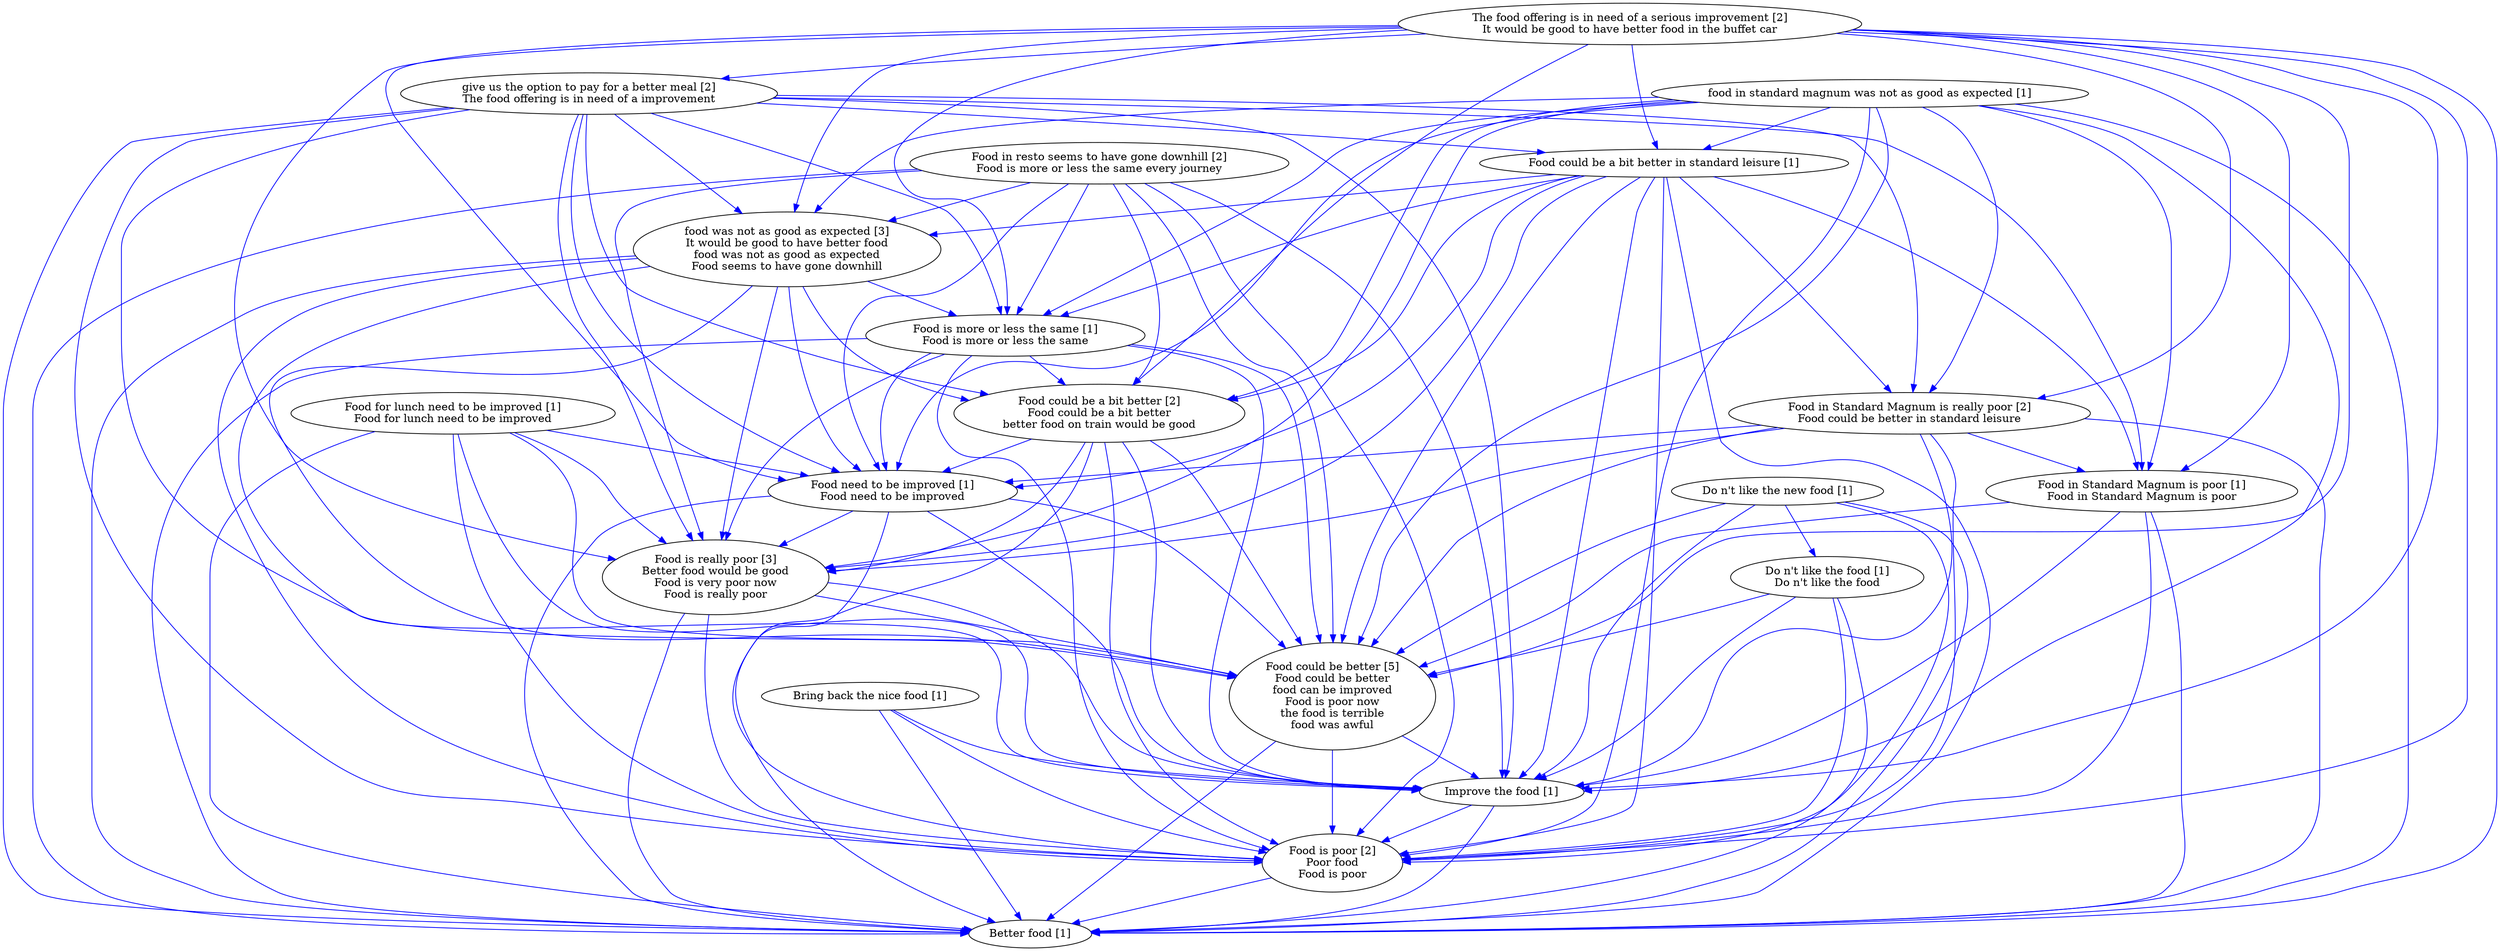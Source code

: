 digraph collapsedGraph {
"Food in resto seems to have gone downhill [2]\nFood is more or less the same every journey""Food in Standard Magnum is really poor [2]\nFood could be better in standard leisure""Food is really poor [3]\nBetter food would be good\nFood is very poor now\nFood is really poor""Food could be better [5]\nFood could be better\nfood can be improved\nFood is poor now\nthe food is terrible\nfood was awful""The food offering is in need of a serious improvement [2]\nIt would be good to have better food in the buffet car""Food is poor [2]\nPoor food\nFood is poor""food was not as good as expected [3]\nIt would be good to have better food\nfood was not as good as expected\nFood seems to have gone downhill""Food could be a bit better [2]\nFood could be a bit better\nbetter food on train would be good""give us the option to pay for a better meal [2]\nThe food offering is in need of a improvement""Better food [1]""Bring back the nice food [1]""Do n't like the new food [1]""Do n't like the food [1]\nDo n't like the food""Food could be a bit better in standard leisure [1]""Food for lunch need to be improved [1]\nFood for lunch need to be improved""Food need to be improved [1]\nFood need to be improved""Food in Standard Magnum is poor [1]\nFood in Standard Magnum is poor""Food is more or less the same [1]\nFood is more or less the same""Improve the food [1]""food in standard magnum was not as good as expected [1]""Food could be better [5]\nFood could be better\nfood can be improved\nFood is poor now\nthe food is terrible\nfood was awful" -> "Better food [1]" [color=blue]
"Food could be a bit better in standard leisure [1]" -> "Food is really poor [3]\nBetter food would be good\nFood is very poor now\nFood is really poor" [color=blue]
"Food could be better [5]\nFood could be better\nfood can be improved\nFood is poor now\nthe food is terrible\nfood was awful" -> "Food is poor [2]\nPoor food\nFood is poor" [color=blue]
"food was not as good as expected [3]\nIt would be good to have better food\nfood was not as good as expected\nFood seems to have gone downhill" -> "Improve the food [1]" [color=blue]
"give us the option to pay for a better meal [2]\nThe food offering is in need of a improvement" -> "Food could be better [5]\nFood could be better\nfood can be improved\nFood is poor now\nthe food is terrible\nfood was awful" [color=blue]
"Food could be a bit better in standard leisure [1]" -> "Food could be better [5]\nFood could be better\nfood can be improved\nFood is poor now\nthe food is terrible\nfood was awful" [color=blue]
"Food could be a bit better in standard leisure [1]" -> "Food need to be improved [1]\nFood need to be improved" [color=blue]
"Food could be a bit better in standard leisure [1]" -> "Better food [1]" [color=blue]
"Food could be a bit better in standard leisure [1]" -> "Food is poor [2]\nPoor food\nFood is poor" [color=blue]
"Food could be a bit better in standard leisure [1]" -> "Food could be a bit better [2]\nFood could be a bit better\nbetter food on train would be good" [color=blue]
"Food could be a bit better in standard leisure [1]" -> "Food is more or less the same [1]\nFood is more or less the same" [color=blue]
"food in standard magnum was not as good as expected [1]" -> "food was not as good as expected [3]\nIt would be good to have better food\nfood was not as good as expected\nFood seems to have gone downhill" [color=blue]
"food in standard magnum was not as good as expected [1]" -> "Food could be better [5]\nFood could be better\nfood can be improved\nFood is poor now\nthe food is terrible\nfood was awful" [color=blue]
"The food offering is in need of a serious improvement [2]\nIt would be good to have better food in the buffet car" -> "food was not as good as expected [3]\nIt would be good to have better food\nfood was not as good as expected\nFood seems to have gone downhill" [color=blue]
"The food offering is in need of a serious improvement [2]\nIt would be good to have better food in the buffet car" -> "Improve the food [1]" [color=blue]
"Food is really poor [3]\nBetter food would be good\nFood is very poor now\nFood is really poor" -> "Food is poor [2]\nPoor food\nFood is poor" [color=blue]
"food in standard magnum was not as good as expected [1]" -> "Improve the food [1]" [color=blue]
"Bring back the nice food [1]" -> "Food is poor [2]\nPoor food\nFood is poor" [color=blue]
"Food is really poor [3]\nBetter food would be good\nFood is very poor now\nFood is really poor" -> "Better food [1]" [color=blue]
"The food offering is in need of a serious improvement [2]\nIt would be good to have better food in the buffet car" -> "Food is really poor [3]\nBetter food would be good\nFood is very poor now\nFood is really poor" [color=blue]
"Bring back the nice food [1]" -> "Improve the food [1]" [color=blue]
"Food in resto seems to have gone downhill [2]\nFood is more or less the same every journey" -> "Food is really poor [3]\nBetter food would be good\nFood is very poor now\nFood is really poor" [color=blue]
"food was not as good as expected [3]\nIt would be good to have better food\nfood was not as good as expected\nFood seems to have gone downhill" -> "Food could be better [5]\nFood could be better\nfood can be improved\nFood is poor now\nthe food is terrible\nfood was awful" [color=blue]
"Improve the food [1]" -> "Food is poor [2]\nPoor food\nFood is poor" [color=blue]
"Do n't like the food [1]\nDo n't like the food" -> "Improve the food [1]" [color=blue]
"Do n't like the food [1]\nDo n't like the food" -> "Food could be better [5]\nFood could be better\nfood can be improved\nFood is poor now\nthe food is terrible\nfood was awful" [color=blue]
"Do n't like the food [1]\nDo n't like the food" -> "Food is poor [2]\nPoor food\nFood is poor" [color=blue]
"Food is poor [2]\nPoor food\nFood is poor" -> "Better food [1]" [color=blue]
"Food is really poor [3]\nBetter food would be good\nFood is very poor now\nFood is really poor" -> "Improve the food [1]" [color=blue]
"Food is more or less the same [1]\nFood is more or less the same" -> "Food is really poor [3]\nBetter food would be good\nFood is very poor now\nFood is really poor" [color=blue]
"Food for lunch need to be improved [1]\nFood for lunch need to be improved" -> "Improve the food [1]" [color=blue]
"Food is really poor [3]\nBetter food would be good\nFood is very poor now\nFood is really poor" -> "Food could be better [5]\nFood could be better\nfood can be improved\nFood is poor now\nthe food is terrible\nfood was awful" [color=blue]
"Food is more or less the same [1]\nFood is more or less the same" -> "Food could be better [5]\nFood could be better\nfood can be improved\nFood is poor now\nthe food is terrible\nfood was awful" [color=blue]
"Food is more or less the same [1]\nFood is more or less the same" -> "Improve the food [1]" [color=blue]
"Food for lunch need to be improved [1]\nFood for lunch need to be improved" -> "Food is really poor [3]\nBetter food would be good\nFood is very poor now\nFood is really poor" [color=blue]
"Food is more or less the same [1]\nFood is more or less the same" -> "Food could be a bit better [2]\nFood could be a bit better\nbetter food on train would be good" [color=blue]
"Food is more or less the same [1]\nFood is more or less the same" -> "Food need to be improved [1]\nFood need to be improved" [color=blue]
"Food is more or less the same [1]\nFood is more or less the same" -> "Food is poor [2]\nPoor food\nFood is poor" [color=blue]
"Food is more or less the same [1]\nFood is more or less the same" -> "Better food [1]" [color=blue]
"The food offering is in need of a serious improvement [2]\nIt would be good to have better food in the buffet car" -> "Food could be a bit better in standard leisure [1]" [color=blue]
"Food in resto seems to have gone downhill [2]\nFood is more or less the same every journey" -> "Food could be a bit better [2]\nFood could be a bit better\nbetter food on train would be good" [color=blue]
"Food could be a bit better [2]\nFood could be a bit better\nbetter food on train would be good" -> "Food is really poor [3]\nBetter food would be good\nFood is very poor now\nFood is really poor" [color=blue]
"The food offering is in need of a serious improvement [2]\nIt would be good to have better food in the buffet car" -> "give us the option to pay for a better meal [2]\nThe food offering is in need of a improvement" [color=blue]
"Food in resto seems to have gone downhill [2]\nFood is more or less the same every journey" -> "Food need to be improved [1]\nFood need to be improved" [color=blue]
"Food in resto seems to have gone downhill [2]\nFood is more or less the same every journey" -> "Improve the food [1]" [color=blue]
"Food in resto seems to have gone downhill [2]\nFood is more or less the same every journey" -> "food was not as good as expected [3]\nIt would be good to have better food\nfood was not as good as expected\nFood seems to have gone downhill" [color=blue]
"Food in resto seems to have gone downhill [2]\nFood is more or less the same every journey" -> "Food is poor [2]\nPoor food\nFood is poor" [color=blue]
"Food in resto seems to have gone downhill [2]\nFood is more or less the same every journey" -> "Better food [1]" [color=blue]
"Food in resto seems to have gone downhill [2]\nFood is more or less the same every journey" -> "Food is more or less the same [1]\nFood is more or less the same" [color=blue]
"Food could be better [5]\nFood could be better\nfood can be improved\nFood is poor now\nthe food is terrible\nfood was awful" -> "Improve the food [1]" [color=blue]
"Food in Standard Magnum is really poor [2]\nFood could be better in standard leisure" -> "Improve the food [1]" [color=blue]
"The food offering is in need of a serious improvement [2]\nIt would be good to have better food in the buffet car" -> "Food could be better [5]\nFood could be better\nfood can be improved\nFood is poor now\nthe food is terrible\nfood was awful" [color=blue]
"Food need to be improved [1]\nFood need to be improved" -> "Food could be better [5]\nFood could be better\nfood can be improved\nFood is poor now\nthe food is terrible\nfood was awful" [color=blue]
"food was not as good as expected [3]\nIt would be good to have better food\nfood was not as good as expected\nFood seems to have gone downhill" -> "Food is really poor [3]\nBetter food would be good\nFood is very poor now\nFood is really poor" [color=blue]
"Food in Standard Magnum is really poor [2]\nFood could be better in standard leisure" -> "Food is poor [2]\nPoor food\nFood is poor" [color=blue]
"Food need to be improved [1]\nFood need to be improved" -> "Food is really poor [3]\nBetter food would be good\nFood is very poor now\nFood is really poor" [color=blue]
"Food in Standard Magnum is really poor [2]\nFood could be better in standard leisure" -> "Food need to be improved [1]\nFood need to be improved" [color=blue]
"Food could be a bit better in standard leisure [1]" -> "food was not as good as expected [3]\nIt would be good to have better food\nfood was not as good as expected\nFood seems to have gone downhill" [color=blue]
"Food need to be improved [1]\nFood need to be improved" -> "Better food [1]" [color=blue]
"Food could be a bit better [2]\nFood could be a bit better\nbetter food on train would be good" -> "Food could be better [5]\nFood could be better\nfood can be improved\nFood is poor now\nthe food is terrible\nfood was awful" [color=blue]
"Food need to be improved [1]\nFood need to be improved" -> "Food is poor [2]\nPoor food\nFood is poor" [color=blue]
"Food in Standard Magnum is really poor [2]\nFood could be better in standard leisure" -> "Food could be better [5]\nFood could be better\nfood can be improved\nFood is poor now\nthe food is terrible\nfood was awful" [color=blue]
"Food could be a bit better in standard leisure [1]" -> "Improve the food [1]" [color=blue]
"food was not as good as expected [3]\nIt would be good to have better food\nfood was not as good as expected\nFood seems to have gone downhill" -> "Food could be a bit better [2]\nFood could be a bit better\nbetter food on train would be good" [color=blue]
"food was not as good as expected [3]\nIt would be good to have better food\nfood was not as good as expected\nFood seems to have gone downhill" -> "Food need to be improved [1]\nFood need to be improved" [color=blue]
"Food in Standard Magnum is really poor [2]\nFood could be better in standard leisure" -> "Food is really poor [3]\nBetter food would be good\nFood is very poor now\nFood is really poor" [color=blue]
"food was not as good as expected [3]\nIt would be good to have better food\nfood was not as good as expected\nFood seems to have gone downhill" -> "Food is poor [2]\nPoor food\nFood is poor" [color=blue]
"give us the option to pay for a better meal [2]\nThe food offering is in need of a improvement" -> "food was not as good as expected [3]\nIt would be good to have better food\nfood was not as good as expected\nFood seems to have gone downhill" [color=blue]
"food was not as good as expected [3]\nIt would be good to have better food\nfood was not as good as expected\nFood seems to have gone downhill" -> "Food is more or less the same [1]\nFood is more or less the same" [color=blue]
"give us the option to pay for a better meal [2]\nThe food offering is in need of a improvement" -> "Food could be a bit better in standard leisure [1]" [color=blue]
"The food offering is in need of a serious improvement [2]\nIt would be good to have better food in the buffet car" -> "Food could be a bit better [2]\nFood could be a bit better\nbetter food on train would be good" [color=blue]
"Bring back the nice food [1]" -> "Better food [1]" [color=blue]
"Food need to be improved [1]\nFood need to be improved" -> "Improve the food [1]" [color=blue]
"The food offering is in need of a serious improvement [2]\nIt would be good to have better food in the buffet car" -> "Better food [1]" [color=blue]
"The food offering is in need of a serious improvement [2]\nIt would be good to have better food in the buffet car" -> "Food is poor [2]\nPoor food\nFood is poor" [color=blue]
"The food offering is in need of a serious improvement [2]\nIt would be good to have better food in the buffet car" -> "Food need to be improved [1]\nFood need to be improved" [color=blue]
"Food could be a bit better [2]\nFood could be a bit better\nbetter food on train would be good" -> "Better food [1]" [color=blue]
"Food could be a bit better [2]\nFood could be a bit better\nbetter food on train would be good" -> "Food is poor [2]\nPoor food\nFood is poor" [color=blue]
"Food could be a bit better [2]\nFood could be a bit better\nbetter food on train would be good" -> "Food need to be improved [1]\nFood need to be improved" [color=blue]
"Food in Standard Magnum is poor [1]\nFood in Standard Magnum is poor" -> "Improve the food [1]" [color=blue]
"Do n't like the food [1]\nDo n't like the food" -> "Better food [1]" [color=blue]
"give us the option to pay for a better meal [2]\nThe food offering is in need of a improvement" -> "Food could be a bit better [2]\nFood could be a bit better\nbetter food on train would be good" [color=blue]
"Do n't like the new food [1]" -> "Food is poor [2]\nPoor food\nFood is poor" [color=blue]
"Do n't like the new food [1]" -> "Food could be better [5]\nFood could be better\nfood can be improved\nFood is poor now\nthe food is terrible\nfood was awful" [color=blue]
"Do n't like the new food [1]" -> "Improve the food [1]" [color=blue]
"give us the option to pay for a better meal [2]\nThe food offering is in need of a improvement" -> "Food is more or less the same [1]\nFood is more or less the same" [color=blue]
"give us the option to pay for a better meal [2]\nThe food offering is in need of a improvement" -> "Improve the food [1]" [color=blue]
"food in standard magnum was not as good as expected [1]" -> "Food need to be improved [1]\nFood need to be improved" [color=blue]
"food in standard magnum was not as good as expected [1]" -> "Better food [1]" [color=blue]
"food in standard magnum was not as good as expected [1]" -> "Food is poor [2]\nPoor food\nFood is poor" [color=blue]
"food in standard magnum was not as good as expected [1]" -> "Food could be a bit better [2]\nFood could be a bit better\nbetter food on train would be good" [color=blue]
"food in standard magnum was not as good as expected [1]" -> "Food is really poor [3]\nBetter food would be good\nFood is very poor now\nFood is really poor" [color=blue]
"food was not as good as expected [3]\nIt would be good to have better food\nfood was not as good as expected\nFood seems to have gone downhill" -> "Better food [1]" [color=blue]
"give us the option to pay for a better meal [2]\nThe food offering is in need of a improvement" -> "Food is really poor [3]\nBetter food would be good\nFood is very poor now\nFood is really poor" [color=blue]
"Food in Standard Magnum is poor [1]\nFood in Standard Magnum is poor" -> "Food could be better [5]\nFood could be better\nfood can be improved\nFood is poor now\nthe food is terrible\nfood was awful" [color=blue]
"Food for lunch need to be improved [1]\nFood for lunch need to be improved" -> "Food is poor [2]\nPoor food\nFood is poor" [color=blue]
"Food for lunch need to be improved [1]\nFood for lunch need to be improved" -> "Better food [1]" [color=blue]
"Food in resto seems to have gone downhill [2]\nFood is more or less the same every journey" -> "Food could be better [5]\nFood could be better\nfood can be improved\nFood is poor now\nthe food is terrible\nfood was awful" [color=blue]
"give us the option to pay for a better meal [2]\nThe food offering is in need of a improvement" -> "Food need to be improved [1]\nFood need to be improved" [color=blue]
"give us the option to pay for a better meal [2]\nThe food offering is in need of a improvement" -> "Better food [1]" [color=blue]
"give us the option to pay for a better meal [2]\nThe food offering is in need of a improvement" -> "Food is poor [2]\nPoor food\nFood is poor" [color=blue]
"Food for lunch need to be improved [1]\nFood for lunch need to be improved" -> "Food could be better [5]\nFood could be better\nfood can be improved\nFood is poor now\nthe food is terrible\nfood was awful" [color=blue]
"food in standard magnum was not as good as expected [1]" -> "Food is more or less the same [1]\nFood is more or less the same" [color=blue]
"food in standard magnum was not as good as expected [1]" -> "Food could be a bit better in standard leisure [1]" [color=blue]
"The food offering is in need of a serious improvement [2]\nIt would be good to have better food in the buffet car" -> "Food is more or less the same [1]\nFood is more or less the same" [color=blue]
"Food in Standard Magnum is poor [1]\nFood in Standard Magnum is poor" -> "Better food [1]" [color=blue]
"Food in Standard Magnum is poor [1]\nFood in Standard Magnum is poor" -> "Food is poor [2]\nPoor food\nFood is poor" [color=blue]
"Improve the food [1]" -> "Better food [1]" [color=blue]
"Do n't like the new food [1]" -> "Better food [1]" [color=blue]
"Food could be a bit better [2]\nFood could be a bit better\nbetter food on train would be good" -> "Improve the food [1]" [color=blue]
"Food in Standard Magnum is really poor [2]\nFood could be better in standard leisure" -> "Better food [1]" [color=blue]
"Do n't like the new food [1]" -> "Do n't like the food [1]\nDo n't like the food" [color=blue]
"Food for lunch need to be improved [1]\nFood for lunch need to be improved" -> "Food need to be improved [1]\nFood need to be improved" [color=blue]
"Food could be a bit better in standard leisure [1]" -> "Food in Standard Magnum is really poor [2]\nFood could be better in standard leisure" [color=blue]
"Food in Standard Magnum is really poor [2]\nFood could be better in standard leisure" -> "Food in Standard Magnum is poor [1]\nFood in Standard Magnum is poor" [color=blue]
"The food offering is in need of a serious improvement [2]\nIt would be good to have better food in the buffet car" -> "Food in Standard Magnum is really poor [2]\nFood could be better in standard leisure" [color=blue]
"give us the option to pay for a better meal [2]\nThe food offering is in need of a improvement" -> "Food in Standard Magnum is really poor [2]\nFood could be better in standard leisure" [color=blue]
"food in standard magnum was not as good as expected [1]" -> "Food in Standard Magnum is really poor [2]\nFood could be better in standard leisure" [color=blue]
"Food could be a bit better in standard leisure [1]" -> "Food in Standard Magnum is poor [1]\nFood in Standard Magnum is poor" [color=blue]
"The food offering is in need of a serious improvement [2]\nIt would be good to have better food in the buffet car" -> "Food in Standard Magnum is poor [1]\nFood in Standard Magnum is poor" [color=blue]
"give us the option to pay for a better meal [2]\nThe food offering is in need of a improvement" -> "Food in Standard Magnum is poor [1]\nFood in Standard Magnum is poor" [color=blue]
"food in standard magnum was not as good as expected [1]" -> "Food in Standard Magnum is poor [1]\nFood in Standard Magnum is poor" [color=blue]
}
